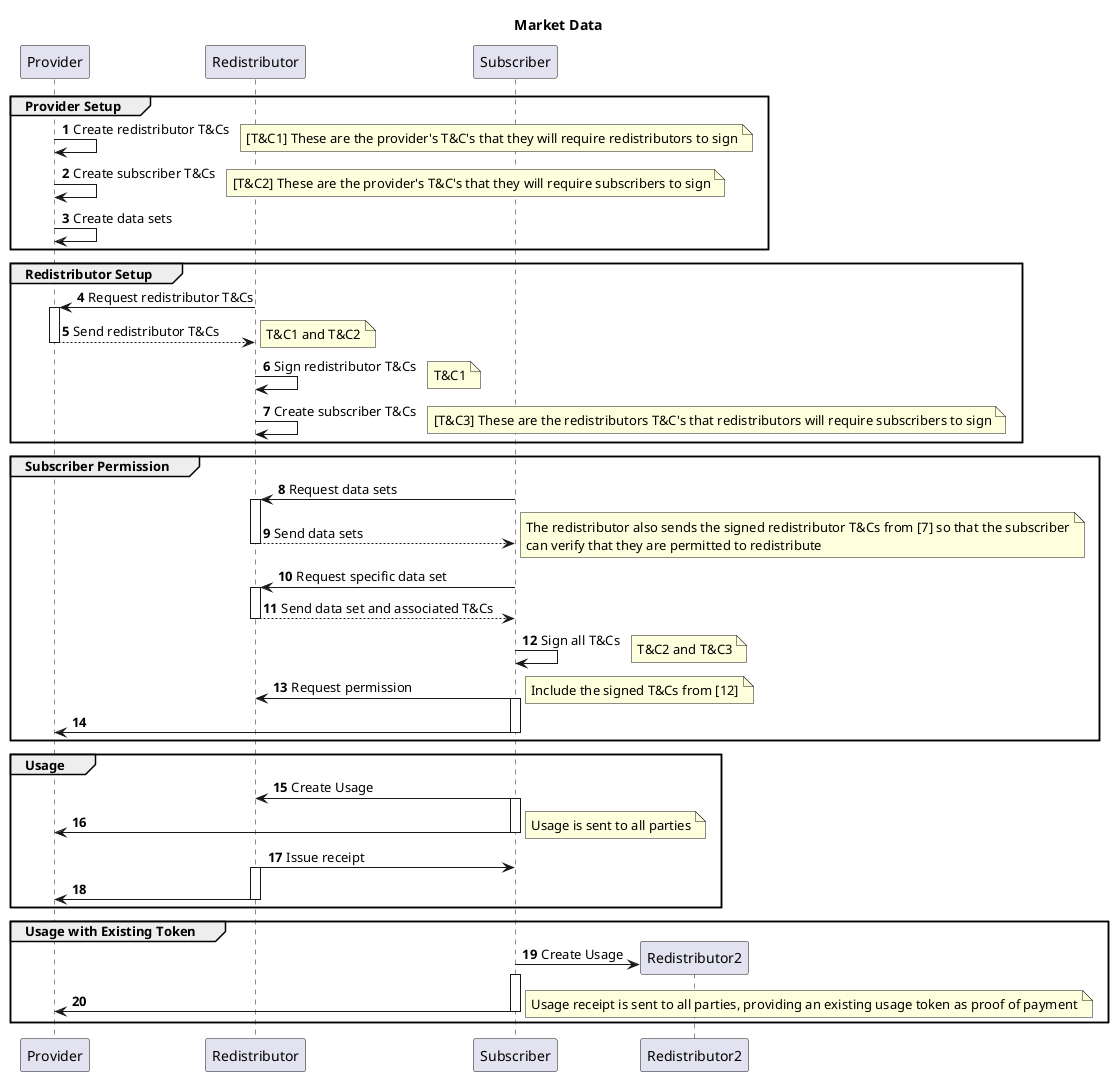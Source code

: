 @startuml
autonumber
title Market Data

group Provider Setup
Provider -> Provider : Create redistributor T&Cs
note right: [T&C1] These are the provider's T&C's that they will require redistributors to sign
Provider -> Provider : Create subscriber T&Cs
note right: [T&C2] These are the provider's T&C's that they will require subscribers to sign
Provider -> Provider : Create data sets
end

group Redistributor Setup
Redistributor -> Provider : Request redistributor T&Cs
activate Provider
Provider --> Redistributor : Send redistributor T&Cs
deactivate Provider
note right: T&C1 and T&C2
Redistributor -> Redistributor : Sign redistributor T&Cs
note right: T&C1
Redistributor -> Redistributor : Create subscriber T&Cs
note right: [T&C3] These are the redistributors T&C's that redistributors will require subscribers to sign
end

group Subscriber Permission
Subscriber -> Redistributor : Request data sets
activate Redistributor
Redistributor --> Subscriber : Send data sets
deactivate Redistributor
note right: The redistributor also sends the signed redistributor T&Cs from [7] so that the subscriber\ncan verify that they are permitted to redistribute
Subscriber -> Redistributor : Request specific data set
activate Redistributor
Redistributor --> Subscriber : Send data set and associated T&Cs
deactivate Redistributor
Subscriber -> Subscriber: Sign all T&Cs
note right: T&C2 and T&C3

Subscriber -> Redistributor : Request permission
activate Subscriber
note right: Include the signed T&Cs from [12]
Subscriber -> Provider
deactivate Subscriber
end

group Usage
Subscriber -> Redistributor : Create Usage
activate Subscriber
Subscriber -> Provider
deactivate Subscriber
note right: Usage is sent to all parties

Redistributor -> Subscriber : Issue receipt
activate Redistributor
Redistributor -> Provider
deactivate Redistributor
end

group Usage with Existing Token
Subscriber -> Redistributor2 ** : Create Usage
activate Subscriber
Subscriber -> Provider
deactivate Subscriber
note right: Usage receipt is sent to all parties, providing an existing usage token as proof of payment
end

@enduml